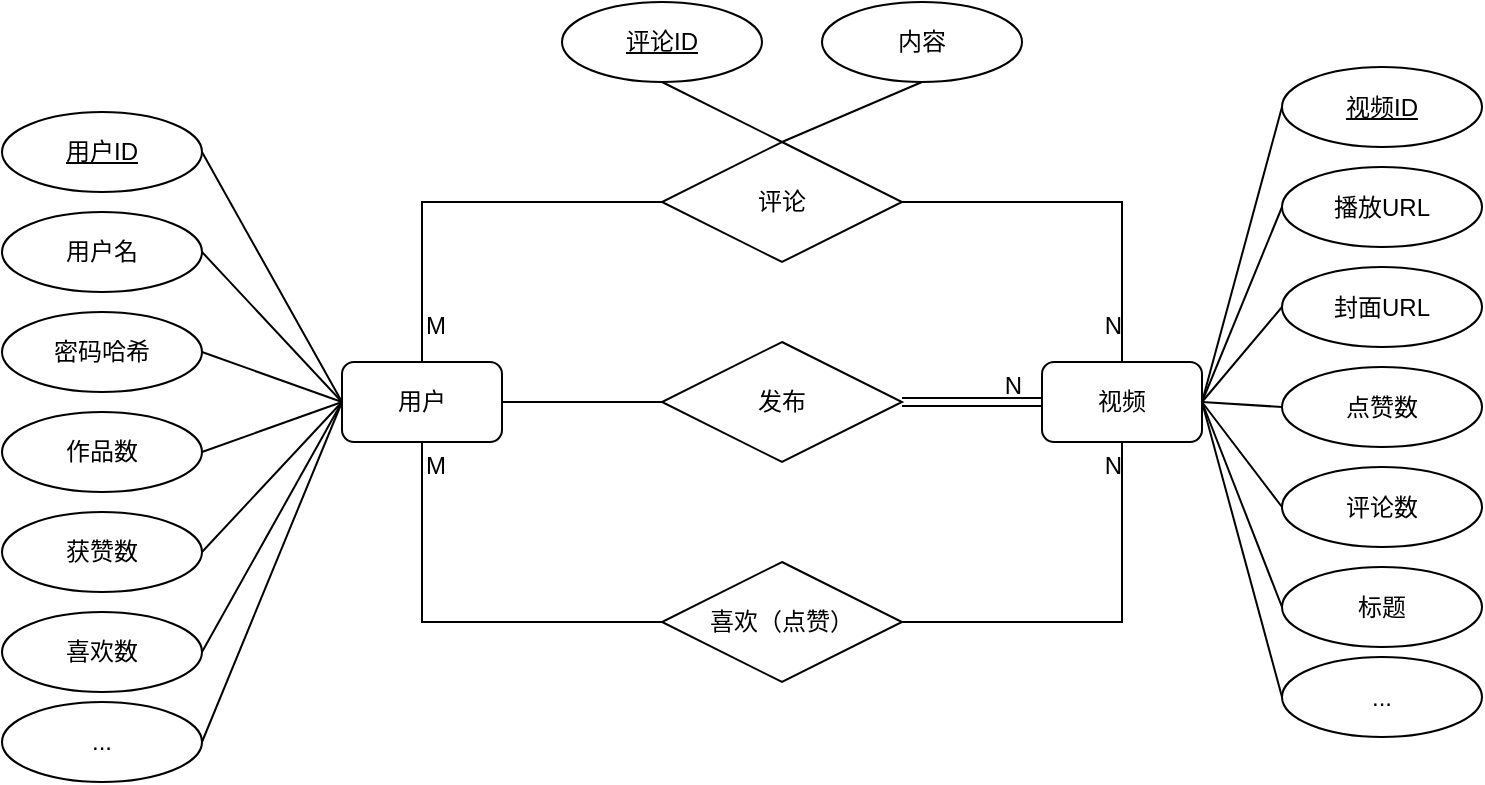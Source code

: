 <mxfile version="20.6.0" type="device"><diagram id="R2lEEEUBdFMjLlhIrx00" name="Page-1"><mxGraphModel dx="782" dy="472" grid="1" gridSize="10" guides="1" tooltips="1" connect="1" arrows="1" fold="1" page="1" pageScale="1" pageWidth="850" pageHeight="1100" math="0" shadow="0" extFonts="Permanent Marker^https://fonts.googleapis.com/css?family=Permanent+Marker"><root><mxCell id="0"/><mxCell id="1" parent="0"/><mxCell id="502DTnbjbkpDmbKi8TXv-107" style="rounded=0;jumpStyle=none;orthogonalLoop=1;jettySize=auto;html=1;exitX=0;exitY=0.5;exitDx=0;exitDy=0;entryX=1;entryY=0.5;entryDx=0;entryDy=0;endArrow=none;endFill=0;" edge="1" parent="1" source="502DTnbjbkpDmbKi8TXv-8" target="502DTnbjbkpDmbKi8TXv-51"><mxGeometry relative="1" as="geometry"/></mxCell><mxCell id="502DTnbjbkpDmbKi8TXv-108" style="edgeStyle=none;rounded=0;jumpStyle=none;orthogonalLoop=1;jettySize=auto;html=1;exitX=0;exitY=0.5;exitDx=0;exitDy=0;entryX=1;entryY=0.5;entryDx=0;entryDy=0;endArrow=none;endFill=0;" edge="1" parent="1" source="502DTnbjbkpDmbKi8TXv-8" target="502DTnbjbkpDmbKi8TXv-53"><mxGeometry relative="1" as="geometry"/></mxCell><mxCell id="502DTnbjbkpDmbKi8TXv-109" style="edgeStyle=none;rounded=0;jumpStyle=none;orthogonalLoop=1;jettySize=auto;html=1;exitX=0;exitY=0.5;exitDx=0;exitDy=0;entryX=1;entryY=0.5;entryDx=0;entryDy=0;endArrow=none;endFill=0;" edge="1" parent="1" source="502DTnbjbkpDmbKi8TXv-8" target="502DTnbjbkpDmbKi8TXv-54"><mxGeometry relative="1" as="geometry"/></mxCell><mxCell id="502DTnbjbkpDmbKi8TXv-110" style="edgeStyle=none;rounded=0;jumpStyle=none;orthogonalLoop=1;jettySize=auto;html=1;exitX=0;exitY=0.5;exitDx=0;exitDy=0;entryX=1;entryY=0.5;entryDx=0;entryDy=0;endArrow=none;endFill=0;" edge="1" parent="1" source="502DTnbjbkpDmbKi8TXv-8" target="502DTnbjbkpDmbKi8TXv-104"><mxGeometry relative="1" as="geometry"/></mxCell><mxCell id="502DTnbjbkpDmbKi8TXv-111" style="edgeStyle=none;rounded=0;jumpStyle=none;orthogonalLoop=1;jettySize=auto;html=1;exitX=0;exitY=0.5;exitDx=0;exitDy=0;entryX=1;entryY=0.5;entryDx=0;entryDy=0;endArrow=none;endFill=0;" edge="1" parent="1" source="502DTnbjbkpDmbKi8TXv-8" target="502DTnbjbkpDmbKi8TXv-105"><mxGeometry relative="1" as="geometry"/></mxCell><mxCell id="502DTnbjbkpDmbKi8TXv-112" style="edgeStyle=none;rounded=0;jumpStyle=none;orthogonalLoop=1;jettySize=auto;html=1;exitX=0;exitY=0.5;exitDx=0;exitDy=0;entryX=1;entryY=0.5;entryDx=0;entryDy=0;endArrow=none;endFill=0;" edge="1" parent="1" source="502DTnbjbkpDmbKi8TXv-8" target="502DTnbjbkpDmbKi8TXv-106"><mxGeometry relative="1" as="geometry"/></mxCell><mxCell id="502DTnbjbkpDmbKi8TXv-114" style="edgeStyle=none;rounded=0;jumpStyle=none;orthogonalLoop=1;jettySize=auto;html=1;exitX=0;exitY=0.5;exitDx=0;exitDy=0;entryX=1;entryY=0.5;entryDx=0;entryDy=0;endArrow=none;endFill=0;" edge="1" parent="1" source="502DTnbjbkpDmbKi8TXv-8" target="502DTnbjbkpDmbKi8TXv-113"><mxGeometry relative="1" as="geometry"/></mxCell><mxCell id="502DTnbjbkpDmbKi8TXv-8" value="用户" style="rounded=1;whiteSpace=wrap;html=1;" vertex="1" parent="1"><mxGeometry x="200" y="280" width="80" height="40" as="geometry"/></mxCell><mxCell id="502DTnbjbkpDmbKi8TXv-121" style="edgeStyle=none;rounded=0;jumpStyle=none;orthogonalLoop=1;jettySize=auto;html=1;exitX=1;exitY=0.5;exitDx=0;exitDy=0;entryX=0;entryY=0.5;entryDx=0;entryDy=0;endArrow=none;endFill=0;" edge="1" parent="1" source="502DTnbjbkpDmbKi8TXv-9" target="502DTnbjbkpDmbKi8TXv-52"><mxGeometry relative="1" as="geometry"/></mxCell><mxCell id="502DTnbjbkpDmbKi8TXv-122" style="edgeStyle=none;rounded=0;jumpStyle=none;orthogonalLoop=1;jettySize=auto;html=1;exitX=1;exitY=0.5;exitDx=0;exitDy=0;entryX=0;entryY=0.5;entryDx=0;entryDy=0;endArrow=none;endFill=0;" edge="1" parent="1" source="502DTnbjbkpDmbKi8TXv-9" target="502DTnbjbkpDmbKi8TXv-56"><mxGeometry relative="1" as="geometry"/></mxCell><mxCell id="502DTnbjbkpDmbKi8TXv-123" style="edgeStyle=none;rounded=0;jumpStyle=none;orthogonalLoop=1;jettySize=auto;html=1;exitX=1;exitY=0.5;exitDx=0;exitDy=0;entryX=0;entryY=0.5;entryDx=0;entryDy=0;endArrow=none;endFill=0;" edge="1" parent="1" source="502DTnbjbkpDmbKi8TXv-9" target="502DTnbjbkpDmbKi8TXv-55"><mxGeometry relative="1" as="geometry"/></mxCell><mxCell id="502DTnbjbkpDmbKi8TXv-124" style="edgeStyle=none;rounded=0;jumpStyle=none;orthogonalLoop=1;jettySize=auto;html=1;exitX=1;exitY=0.5;exitDx=0;exitDy=0;entryX=0;entryY=0.5;entryDx=0;entryDy=0;endArrow=none;endFill=0;" edge="1" parent="1" source="502DTnbjbkpDmbKi8TXv-9" target="502DTnbjbkpDmbKi8TXv-117"><mxGeometry relative="1" as="geometry"/></mxCell><mxCell id="502DTnbjbkpDmbKi8TXv-125" style="edgeStyle=none;rounded=0;jumpStyle=none;orthogonalLoop=1;jettySize=auto;html=1;exitX=1;exitY=0.5;exitDx=0;exitDy=0;entryX=0;entryY=0.5;entryDx=0;entryDy=0;endArrow=none;endFill=0;" edge="1" parent="1" source="502DTnbjbkpDmbKi8TXv-9" target="502DTnbjbkpDmbKi8TXv-118"><mxGeometry relative="1" as="geometry"/></mxCell><mxCell id="502DTnbjbkpDmbKi8TXv-126" style="edgeStyle=none;rounded=0;jumpStyle=none;orthogonalLoop=1;jettySize=auto;html=1;exitX=1;exitY=0.5;exitDx=0;exitDy=0;entryX=0;entryY=0.5;entryDx=0;entryDy=0;endArrow=none;endFill=0;" edge="1" parent="1" source="502DTnbjbkpDmbKi8TXv-9" target="502DTnbjbkpDmbKi8TXv-119"><mxGeometry relative="1" as="geometry"/></mxCell><mxCell id="502DTnbjbkpDmbKi8TXv-127" style="edgeStyle=none;rounded=0;jumpStyle=none;orthogonalLoop=1;jettySize=auto;html=1;exitX=1;exitY=0.5;exitDx=0;exitDy=0;entryX=0;entryY=0.5;entryDx=0;entryDy=0;endArrow=none;endFill=0;" edge="1" parent="1" source="502DTnbjbkpDmbKi8TXv-9" target="502DTnbjbkpDmbKi8TXv-120"><mxGeometry relative="1" as="geometry"/></mxCell><mxCell id="502DTnbjbkpDmbKi8TXv-9" value="视频" style="rounded=1;whiteSpace=wrap;html=1;" vertex="1" parent="1"><mxGeometry x="550" y="280" width="80" height="40" as="geometry"/></mxCell><mxCell id="502DTnbjbkpDmbKi8TXv-51" value="用户ID" style="ellipse;whiteSpace=wrap;html=1;align=center;fontStyle=4;" vertex="1" parent="1"><mxGeometry x="30" y="155" width="100" height="40" as="geometry"/></mxCell><mxCell id="502DTnbjbkpDmbKi8TXv-52" value="视频ID" style="ellipse;whiteSpace=wrap;html=1;align=center;fontStyle=4;" vertex="1" parent="1"><mxGeometry x="670" y="132.5" width="100" height="40" as="geometry"/></mxCell><mxCell id="502DTnbjbkpDmbKi8TXv-53" value="用户名" style="ellipse;whiteSpace=wrap;html=1;align=center;" vertex="1" parent="1"><mxGeometry x="30" y="205" width="100" height="40" as="geometry"/></mxCell><mxCell id="502DTnbjbkpDmbKi8TXv-54" value="密码哈希" style="ellipse;whiteSpace=wrap;html=1;align=center;" vertex="1" parent="1"><mxGeometry x="30" y="255" width="100" height="40" as="geometry"/></mxCell><mxCell id="502DTnbjbkpDmbKi8TXv-55" value="封面URL" style="ellipse;whiteSpace=wrap;html=1;align=center;" vertex="1" parent="1"><mxGeometry x="670" y="232.5" width="100" height="40" as="geometry"/></mxCell><mxCell id="502DTnbjbkpDmbKi8TXv-56" value="播放URL" style="ellipse;whiteSpace=wrap;html=1;align=center;" vertex="1" parent="1"><mxGeometry x="670" y="182.5" width="100" height="40" as="geometry"/></mxCell><mxCell id="502DTnbjbkpDmbKi8TXv-86" value="" style="endArrow=none;html=1;rounded=0;jumpStyle=none;exitX=1;exitY=0.5;exitDx=0;exitDy=0;entryX=0.5;entryY=1;entryDx=0;entryDy=0;startArrow=none;edgeStyle=orthogonalEdgeStyle;" edge="1" parent="1" source="502DTnbjbkpDmbKi8TXv-15" target="502DTnbjbkpDmbKi8TXv-9"><mxGeometry relative="1" as="geometry"><mxPoint x="345" y="360" as="sourcePoint"/><mxPoint x="505" y="360" as="targetPoint"/></mxGeometry></mxCell><mxCell id="502DTnbjbkpDmbKi8TXv-88" value="N" style="resizable=0;html=1;align=right;verticalAlign=bottom;fillStyle=auto;" connectable="0" vertex="1" parent="502DTnbjbkpDmbKi8TXv-86"><mxGeometry x="1" relative="1" as="geometry"><mxPoint y="20" as="offset"/></mxGeometry></mxCell><mxCell id="502DTnbjbkpDmbKi8TXv-15" value="喜欢（点赞）" style="shape=rhombus;perimeter=rhombusPerimeter;whiteSpace=wrap;html=1;align=center;" vertex="1" parent="1"><mxGeometry x="360" y="380" width="120" height="60" as="geometry"/></mxCell><mxCell id="502DTnbjbkpDmbKi8TXv-89" value="" style="endArrow=none;html=1;rounded=0;jumpStyle=none;exitX=0.5;exitY=1;exitDx=0;exitDy=0;entryX=0;entryY=0.5;entryDx=0;entryDy=0;edgeStyle=orthogonalEdgeStyle;" edge="1" parent="1" source="502DTnbjbkpDmbKi8TXv-8" target="502DTnbjbkpDmbKi8TXv-15"><mxGeometry relative="1" as="geometry"><mxPoint x="240.0" y="320" as="sourcePoint"/><mxPoint x="590" y="320" as="targetPoint"/></mxGeometry></mxCell><mxCell id="502DTnbjbkpDmbKi8TXv-90" value="M" style="resizable=0;html=1;align=left;verticalAlign=bottom;fillStyle=auto;" connectable="0" vertex="1" parent="502DTnbjbkpDmbKi8TXv-89"><mxGeometry x="-1" relative="1" as="geometry"><mxPoint y="20" as="offset"/></mxGeometry></mxCell><mxCell id="502DTnbjbkpDmbKi8TXv-93" value="" style="endArrow=none;html=1;rounded=0;jumpStyle=none;exitX=1;exitY=0.5;exitDx=0;exitDy=0;entryX=0.5;entryY=0;entryDx=0;entryDy=0;startArrow=none;edgeStyle=orthogonalEdgeStyle;" edge="1" parent="1" source="502DTnbjbkpDmbKi8TXv-65" target="502DTnbjbkpDmbKi8TXv-9"><mxGeometry relative="1" as="geometry"><mxPoint x="370" y="300" as="sourcePoint"/><mxPoint x="530" y="300" as="targetPoint"/></mxGeometry></mxCell><mxCell id="502DTnbjbkpDmbKi8TXv-95" value="N" style="resizable=0;html=1;align=right;verticalAlign=bottom;fillStyle=auto;" connectable="0" vertex="1" parent="502DTnbjbkpDmbKi8TXv-93"><mxGeometry x="1" relative="1" as="geometry"><mxPoint y="-10" as="offset"/></mxGeometry></mxCell><mxCell id="502DTnbjbkpDmbKi8TXv-130" style="edgeStyle=none;rounded=0;jumpStyle=none;orthogonalLoop=1;jettySize=auto;html=1;exitX=0.5;exitY=0;exitDx=0;exitDy=0;entryX=0.5;entryY=1;entryDx=0;entryDy=0;endArrow=none;endFill=0;" edge="1" parent="1" source="502DTnbjbkpDmbKi8TXv-65" target="502DTnbjbkpDmbKi8TXv-128"><mxGeometry relative="1" as="geometry"/></mxCell><mxCell id="502DTnbjbkpDmbKi8TXv-131" style="edgeStyle=none;rounded=0;jumpStyle=none;orthogonalLoop=1;jettySize=auto;html=1;exitX=0.5;exitY=0;exitDx=0;exitDy=0;entryX=0.5;entryY=1;entryDx=0;entryDy=0;endArrow=none;endFill=0;" edge="1" parent="1" source="502DTnbjbkpDmbKi8TXv-65" target="502DTnbjbkpDmbKi8TXv-129"><mxGeometry relative="1" as="geometry"/></mxCell><mxCell id="502DTnbjbkpDmbKi8TXv-65" value="&lt;div&gt;评论&lt;/div&gt;" style="shape=rhombus;perimeter=rhombusPerimeter;whiteSpace=wrap;html=1;align=center;fillStyle=auto;" vertex="1" parent="1"><mxGeometry x="360" y="170" width="120" height="60" as="geometry"/></mxCell><mxCell id="502DTnbjbkpDmbKi8TXv-96" value="" style="endArrow=none;html=1;rounded=0;jumpStyle=none;exitX=0.5;exitY=0;exitDx=0;exitDy=0;entryX=0;entryY=0.5;entryDx=0;entryDy=0;edgeStyle=orthogonalEdgeStyle;" edge="1" parent="1" source="502DTnbjbkpDmbKi8TXv-8" target="502DTnbjbkpDmbKi8TXv-65"><mxGeometry relative="1" as="geometry"><mxPoint x="240.0" y="280" as="sourcePoint"/><mxPoint x="590" y="280" as="targetPoint"/></mxGeometry></mxCell><mxCell id="502DTnbjbkpDmbKi8TXv-97" value="M" style="resizable=0;html=1;align=left;verticalAlign=bottom;fillStyle=auto;" connectable="0" vertex="1" parent="502DTnbjbkpDmbKi8TXv-96"><mxGeometry x="-1" relative="1" as="geometry"><mxPoint y="-10" as="offset"/></mxGeometry></mxCell><mxCell id="502DTnbjbkpDmbKi8TXv-99" value="" style="endArrow=none;html=1;rounded=0;jumpStyle=none;exitX=1;exitY=0.5;exitDx=0;exitDy=0;entryX=0;entryY=0.5;entryDx=0;entryDy=0;startArrow=none;shape=link;" edge="1" parent="1" source="502DTnbjbkpDmbKi8TXv-72" target="502DTnbjbkpDmbKi8TXv-9"><mxGeometry relative="1" as="geometry"><mxPoint x="370" y="300" as="sourcePoint"/><mxPoint x="530" y="300" as="targetPoint"/></mxGeometry></mxCell><mxCell id="502DTnbjbkpDmbKi8TXv-100" value="N" style="resizable=0;html=1;align=right;verticalAlign=bottom;fillStyle=auto;" connectable="0" vertex="1" parent="502DTnbjbkpDmbKi8TXv-99"><mxGeometry x="1" relative="1" as="geometry"><mxPoint x="-10" as="offset"/></mxGeometry></mxCell><mxCell id="502DTnbjbkpDmbKi8TXv-72" value="发布" style="shape=rhombus;perimeter=rhombusPerimeter;whiteSpace=wrap;html=1;align=center;fillStyle=auto;" vertex="1" parent="1"><mxGeometry x="360" y="270" width="120" height="60" as="geometry"/></mxCell><mxCell id="502DTnbjbkpDmbKi8TXv-101" value="" style="endArrow=none;html=1;rounded=0;jumpStyle=none;exitX=1;exitY=0.5;exitDx=0;exitDy=0;entryX=0;entryY=0.5;entryDx=0;entryDy=0;" edge="1" parent="1" source="502DTnbjbkpDmbKi8TXv-8" target="502DTnbjbkpDmbKi8TXv-72"><mxGeometry relative="1" as="geometry"><mxPoint x="280.0" y="300" as="sourcePoint"/><mxPoint x="550" y="300" as="targetPoint"/></mxGeometry></mxCell><mxCell id="502DTnbjbkpDmbKi8TXv-104" value="&lt;div&gt;作品数&lt;/div&gt;" style="ellipse;whiteSpace=wrap;html=1;align=center;" vertex="1" parent="1"><mxGeometry x="30" y="305" width="100" height="40" as="geometry"/></mxCell><mxCell id="502DTnbjbkpDmbKi8TXv-105" value="获赞数" style="ellipse;whiteSpace=wrap;html=1;align=center;" vertex="1" parent="1"><mxGeometry x="30" y="355" width="100" height="40" as="geometry"/></mxCell><mxCell id="502DTnbjbkpDmbKi8TXv-106" value="喜欢数" style="ellipse;whiteSpace=wrap;html=1;align=center;" vertex="1" parent="1"><mxGeometry x="30" y="405" width="100" height="40" as="geometry"/></mxCell><mxCell id="502DTnbjbkpDmbKi8TXv-113" value="..." style="ellipse;whiteSpace=wrap;html=1;align=center;" vertex="1" parent="1"><mxGeometry x="30" y="450" width="100" height="40" as="geometry"/></mxCell><mxCell id="502DTnbjbkpDmbKi8TXv-117" value="点赞数" style="ellipse;whiteSpace=wrap;html=1;align=center;" vertex="1" parent="1"><mxGeometry x="670" y="282.5" width="100" height="40" as="geometry"/></mxCell><mxCell id="502DTnbjbkpDmbKi8TXv-118" value="评论数" style="ellipse;whiteSpace=wrap;html=1;align=center;" vertex="1" parent="1"><mxGeometry x="670" y="332.5" width="100" height="40" as="geometry"/></mxCell><mxCell id="502DTnbjbkpDmbKi8TXv-119" value="标题" style="ellipse;whiteSpace=wrap;html=1;align=center;" vertex="1" parent="1"><mxGeometry x="670" y="382.5" width="100" height="40" as="geometry"/></mxCell><mxCell id="502DTnbjbkpDmbKi8TXv-120" value="..." style="ellipse;whiteSpace=wrap;html=1;align=center;" vertex="1" parent="1"><mxGeometry x="670" y="427.5" width="100" height="40" as="geometry"/></mxCell><mxCell id="502DTnbjbkpDmbKi8TXv-128" value="评论ID" style="ellipse;whiteSpace=wrap;html=1;align=center;fontStyle=4;" vertex="1" parent="1"><mxGeometry x="310" y="100" width="100" height="40" as="geometry"/></mxCell><mxCell id="502DTnbjbkpDmbKi8TXv-129" value="内容" style="ellipse;whiteSpace=wrap;html=1;align=center;" vertex="1" parent="1"><mxGeometry x="440" y="100" width="100" height="40" as="geometry"/></mxCell></root></mxGraphModel></diagram></mxfile>
